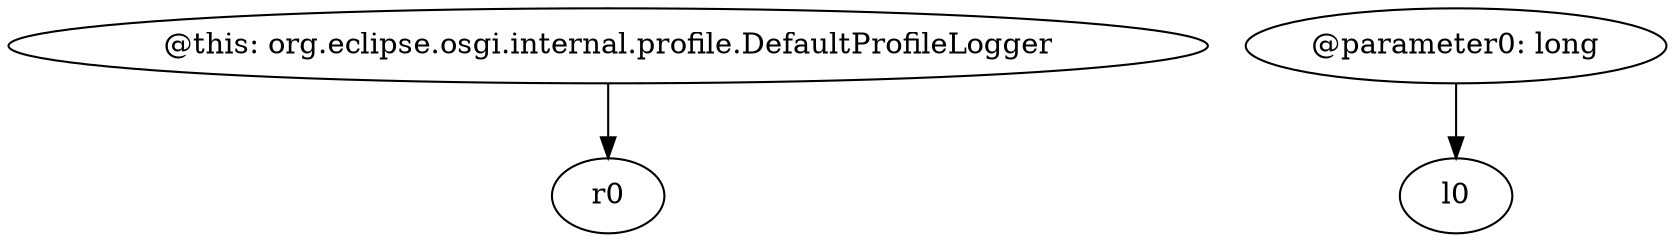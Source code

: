 digraph g {
0[label="@this: org.eclipse.osgi.internal.profile.DefaultProfileLogger"]
1[label="r0"]
0->1[label=""]
2[label="@parameter0: long"]
3[label="l0"]
2->3[label=""]
}